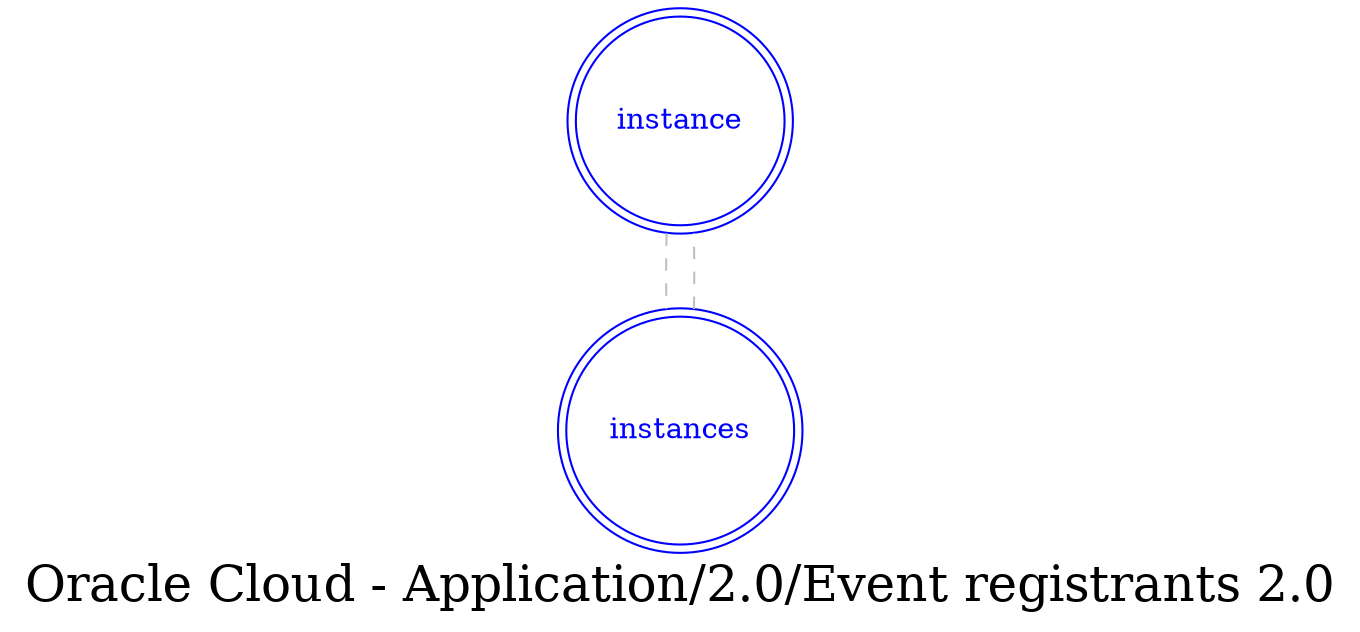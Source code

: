 digraph LexiconGraph {
graph[label="Oracle Cloud - Application/2.0/Event registrants 2.0", fontsize=24]
splines=true
"instance" [color=blue, fontcolor=blue, shape=doublecircle]
"instances" [color=blue, fontcolor=blue, shape=doublecircle]
"instances" -> "instance" [color=grey, fontcolor=grey, arrowhead=none, arrowtail=none, style=dashed]
"instance" -> "instances" [color=grey, fontcolor=grey, arrowhead=none, arrowtail=none, style=dashed]
}

